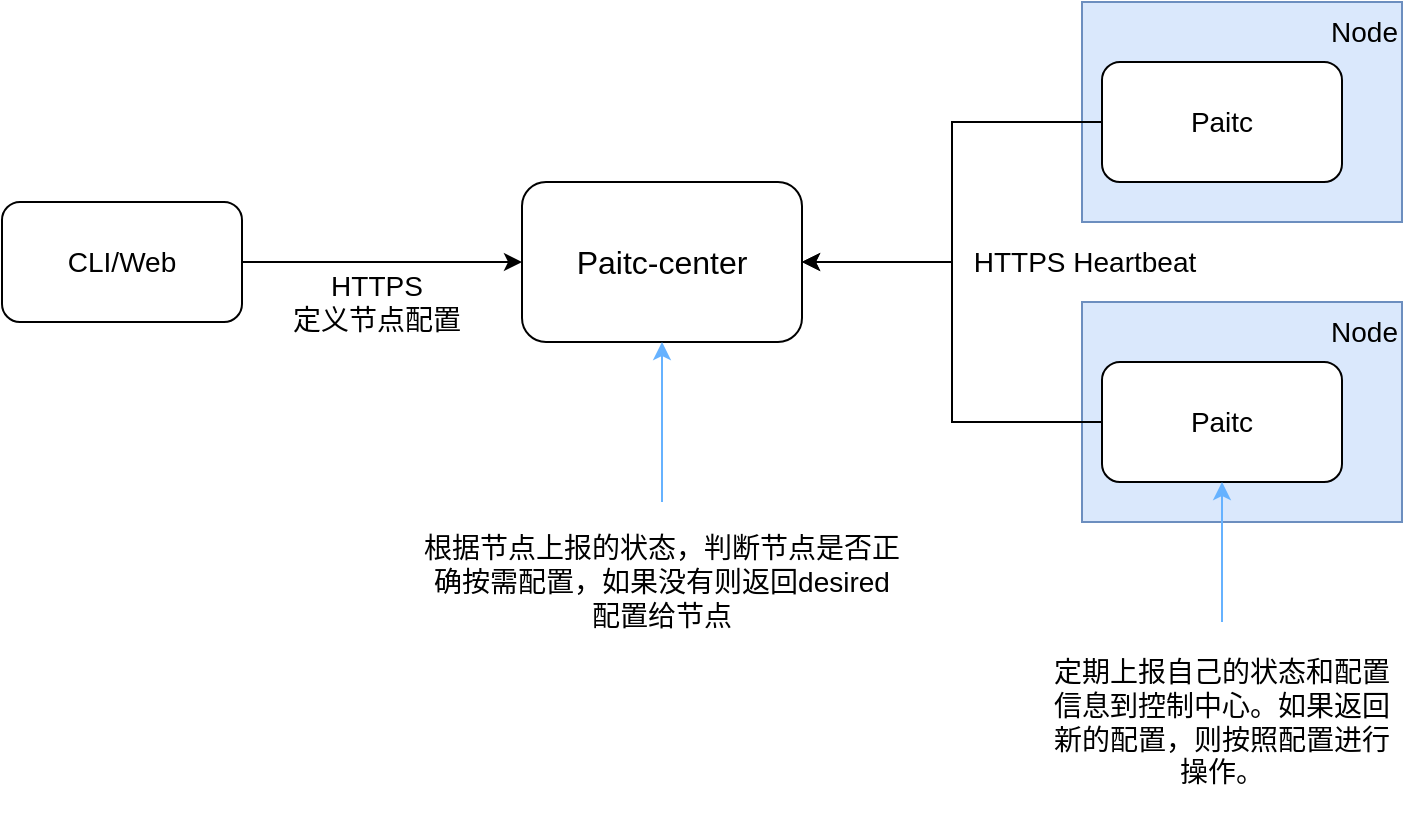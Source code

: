 <mxfile version="14.9.8" type="github" pages="3">
  <diagram id="utFX_jpw2eTb2XTR2TY4" name="Page-1">
    <mxGraphModel dx="1035" dy="563" grid="1" gridSize="10" guides="1" tooltips="1" connect="1" arrows="1" fold="1" page="1" pageScale="1" pageWidth="827" pageHeight="1169" math="0" shadow="0">
      <root>
        <mxCell id="0" />
        <mxCell id="1" parent="0" />
        <mxCell id="2" value="Node" style="rounded=0;whiteSpace=wrap;html=1;fontSize=14;align=right;verticalAlign=top;fillColor=#dae8fc;strokeColor=#6c8ebf;" parent="1" vertex="1">
          <mxGeometry x="600" y="80" width="160" height="110" as="geometry" />
        </mxCell>
        <mxCell id="3" style="edgeStyle=orthogonalEdgeStyle;rounded=0;orthogonalLoop=1;jettySize=auto;html=1;fontSize=14;exitX=0;exitY=0.5;exitDx=0;exitDy=0;entryX=1;entryY=0.5;entryDx=0;entryDy=0;" parent="1" source="8" target="4" edge="1">
          <mxGeometry relative="1" as="geometry">
            <mxPoint x="580" y="290" as="sourcePoint" />
            <mxPoint x="540" y="200" as="targetPoint" />
          </mxGeometry>
        </mxCell>
        <mxCell id="4" value="Paitc-center" style="rounded=1;whiteSpace=wrap;html=1;fontSize=16;" parent="1" vertex="1">
          <mxGeometry x="320" y="170" width="140" height="80" as="geometry" />
        </mxCell>
        <mxCell id="5" style="edgeStyle=orthogonalEdgeStyle;rounded=0;orthogonalLoop=1;jettySize=auto;html=1;entryX=0;entryY=0.5;entryDx=0;entryDy=0;fontSize=14;" parent="1" source="7" target="4" edge="1">
          <mxGeometry relative="1" as="geometry">
            <Array as="points">
              <mxPoint x="190" y="210" />
            </Array>
          </mxGeometry>
        </mxCell>
        <mxCell id="6" value="&lt;div&gt;HTTPS&lt;/div&gt;&lt;div&gt;定义节点配置&lt;br&gt;&lt;/div&gt;" style="edgeLabel;html=1;align=center;verticalAlign=middle;resizable=0;points=[];fontSize=14;" parent="5" vertex="1" connectable="0">
          <mxGeometry x="0.283" y="-3" relative="1" as="geometry">
            <mxPoint x="-23" y="17" as="offset" />
          </mxGeometry>
        </mxCell>
        <mxCell id="7" value="CLI/Web" style="rounded=1;whiteSpace=wrap;html=1;fontSize=14;" parent="1" vertex="1">
          <mxGeometry x="60" y="180" width="120" height="60" as="geometry" />
        </mxCell>
        <mxCell id="8" value="Paitc" style="rounded=1;whiteSpace=wrap;html=1;fontSize=14;" parent="1" vertex="1">
          <mxGeometry x="610" y="110" width="120" height="60" as="geometry" />
        </mxCell>
        <mxCell id="9" value="&lt;div style=&quot;font-size: 14px&quot;&gt;Node&lt;br style=&quot;font-size: 14px&quot;&gt;&lt;/div&gt;" style="rounded=0;whiteSpace=wrap;html=1;fontSize=14;align=right;verticalAlign=top;fillColor=#dae8fc;strokeColor=#6c8ebf;" parent="1" vertex="1">
          <mxGeometry x="600" y="230" width="160" height="110" as="geometry" />
        </mxCell>
        <mxCell id="10" value="Paitc" style="rounded=1;whiteSpace=wrap;html=1;fontSize=14;" parent="1" vertex="1">
          <mxGeometry x="610" y="260" width="120" height="60" as="geometry" />
        </mxCell>
        <mxCell id="11" style="edgeStyle=orthogonalEdgeStyle;rounded=0;orthogonalLoop=1;jettySize=auto;html=1;fontSize=14;exitX=0;exitY=0.5;exitDx=0;exitDy=0;entryX=1;entryY=0.5;entryDx=0;entryDy=0;" parent="1" source="10" target="4" edge="1">
          <mxGeometry relative="1" as="geometry">
            <mxPoint x="720" y="380" as="sourcePoint" />
            <mxPoint x="544" y="220" as="targetPoint" />
          </mxGeometry>
        </mxCell>
        <mxCell id="12" value="HTTPS Heartbeat" style="edgeLabel;html=1;align=center;verticalAlign=middle;resizable=0;points=[];fontSize=14;" parent="11" vertex="1" connectable="0">
          <mxGeometry x="-0.387" y="-4" relative="1" as="geometry">
            <mxPoint x="61" y="-76" as="offset" />
          </mxGeometry>
        </mxCell>
        <mxCell id="13" value="" style="edgeStyle=orthogonalEdgeStyle;rounded=0;orthogonalLoop=1;jettySize=auto;html=1;fontSize=14;fillColor=#008a00;strokeColor=#66B2FF;" parent="1" source="14" target="4" edge="1">
          <mxGeometry relative="1" as="geometry" />
        </mxCell>
        <mxCell id="14" value="根据节点上报的状态，判断节点是否正确按需配置，如果没有则返回desired 配置给节点" style="text;html=1;strokeColor=none;fillColor=none;align=center;verticalAlign=middle;whiteSpace=wrap;rounded=0;shadow=0;glass=0;fontSize=14;" parent="1" vertex="1">
          <mxGeometry x="270" y="330" width="240" height="80" as="geometry" />
        </mxCell>
        <mxCell id="15" value="" style="edgeStyle=orthogonalEdgeStyle;rounded=0;orthogonalLoop=1;jettySize=auto;html=1;fontSize=14;strokeColor=#66B2FF;" parent="1" source="16" target="10" edge="1">
          <mxGeometry relative="1" as="geometry" />
        </mxCell>
        <mxCell id="16" value="定期上报自己的状态和配置信息到控制中心。如果返回新的配置，则按照配置进行操作。" style="text;html=1;strokeColor=none;fillColor=none;align=center;verticalAlign=middle;whiteSpace=wrap;rounded=0;shadow=0;glass=0;fontSize=14;" parent="1" vertex="1">
          <mxGeometry x="580" y="390" width="180" height="100" as="geometry" />
        </mxCell>
      </root>
    </mxGraphModel>
  </diagram>
  <diagram id="HsDn0qJqNbt5XsugOy3h" name="Page-2">
    <mxGraphModel dx="1035" dy="563" grid="1" gridSize="10" guides="1" tooltips="1" connect="1" arrows="1" fold="1" page="1" pageScale="1" pageWidth="827" pageHeight="1169" math="0" shadow="0">
      <root>
        <mxCell id="mbJ3numnMHiUmXzb7it8-0" />
        <mxCell id="mbJ3numnMHiUmXzb7it8-1" parent="mbJ3numnMHiUmXzb7it8-0" />
        <mxCell id="BIMr8kuiV4m6xNYRAMml-2" value="&lt;div&gt;&lt;b&gt;&lt;font style=&quot;font-size: 18px&quot;&gt;控制中心&lt;/font&gt;&lt;/b&gt;&lt;br&gt;&lt;/div&gt;" style="rounded=0;whiteSpace=wrap;html=1;fillColor=#dae8fc;strokeColor=#6c8ebf;align=center;labelPosition=center;verticalLabelPosition=top;verticalAlign=bottom;" parent="mbJ3numnMHiUmXzb7it8-1" vertex="1">
          <mxGeometry x="260" y="210" width="480" height="290" as="geometry" />
        </mxCell>
        <mxCell id="mbJ3numnMHiUmXzb7it8-4" value="" style="edgeStyle=orthogonalEdgeStyle;rounded=0;orthogonalLoop=1;jettySize=auto;html=1;" parent="mbJ3numnMHiUmXzb7it8-1" source="mbJ3numnMHiUmXzb7it8-2" target="mbJ3numnMHiUmXzb7it8-3" edge="1">
          <mxGeometry relative="1" as="geometry" />
        </mxCell>
        <mxCell id="mbJ3numnMHiUmXzb7it8-2" value="Nginx" style="rounded=1;whiteSpace=wrap;html=1;" parent="mbJ3numnMHiUmXzb7it8-1" vertex="1">
          <mxGeometry x="340" y="250" width="120" height="60" as="geometry" />
        </mxCell>
        <mxCell id="mbJ3numnMHiUmXzb7it8-6" value="" style="edgeStyle=orthogonalEdgeStyle;rounded=0;orthogonalLoop=1;jettySize=auto;html=1;" parent="mbJ3numnMHiUmXzb7it8-1" source="mbJ3numnMHiUmXzb7it8-3" target="mbJ3numnMHiUmXzb7it8-5" edge="1">
          <mxGeometry relative="1" as="geometry" />
        </mxCell>
        <mxCell id="mbJ3numnMHiUmXzb7it8-3" value="Django" style="rounded=1;whiteSpace=wrap;html=1;" parent="mbJ3numnMHiUmXzb7it8-1" vertex="1">
          <mxGeometry x="540" y="250" width="120" height="60" as="geometry" />
        </mxCell>
        <mxCell id="mbJ3numnMHiUmXzb7it8-5" value="MongoDB/MySQL" style="rounded=1;whiteSpace=wrap;html=1;" parent="mbJ3numnMHiUmXzb7it8-1" vertex="1">
          <mxGeometry x="540" y="390" width="120" height="60" as="geometry" />
        </mxCell>
        <mxCell id="BIMr8kuiV4m6xNYRAMml-1" style="edgeStyle=orthogonalEdgeStyle;rounded=0;orthogonalLoop=1;jettySize=auto;html=1;entryX=0;entryY=0.5;entryDx=0;entryDy=0;" parent="mbJ3numnMHiUmXzb7it8-1" source="BIMr8kuiV4m6xNYRAMml-0" target="mbJ3numnMHiUmXzb7it8-2" edge="1">
          <mxGeometry relative="1" as="geometry" />
        </mxCell>
        <mxCell id="BIMr8kuiV4m6xNYRAMml-0" value="流控服务程序" style="rounded=1;whiteSpace=wrap;html=1;fontSize=14;" parent="mbJ3numnMHiUmXzb7it8-1" vertex="1">
          <mxGeometry x="70" y="250" width="120" height="60" as="geometry" />
        </mxCell>
      </root>
    </mxGraphModel>
  </diagram>
  <diagram id="gHfPawbLRYXEUbLPYr5e" name="Page-3">
    <mxGraphModel dx="1035" dy="563" grid="1" gridSize="10" guides="1" tooltips="1" connect="1" arrows="1" fold="1" page="1" pageScale="1" pageWidth="827" pageHeight="1169" math="0" shadow="0">
      <root>
        <mxCell id="b-uI0jCtORmIKLQDu1wV-0" />
        <mxCell id="b-uI0jCtORmIKLQDu1wV-1" parent="b-uI0jCtORmIKLQDu1wV-0" />
        <mxCell id="b-uI0jCtORmIKLQDu1wV-2" value="Paitc Agent" style="shape=umlLifeline;participant=umlEntity;perimeter=lifelinePerimeter;whiteSpace=wrap;html=1;container=1;collapsible=0;recursiveResize=0;verticalAlign=bottom;spacingTop=36;outlineConnect=0;labelPosition=center;verticalLabelPosition=top;align=center;" parent="b-uI0jCtORmIKLQDu1wV-1" vertex="1">
          <mxGeometry x="190" y="160" width="40" height="440" as="geometry" />
        </mxCell>
        <mxCell id="b-uI0jCtORmIKLQDu1wV-9" value="" style="html=1;points=[];perimeter=orthogonalPerimeter;fontSize=14;" parent="b-uI0jCtORmIKLQDu1wV-2" vertex="1">
          <mxGeometry x="15" y="90" width="10" height="40" as="geometry" />
        </mxCell>
        <mxCell id="b-uI0jCtORmIKLQDu1wV-10" value="init/loading last config" style="edgeStyle=orthogonalEdgeStyle;html=1;align=left;spacingLeft=2;endArrow=block;rounded=0;entryX=1;entryY=0;fontSize=14;" parent="b-uI0jCtORmIKLQDu1wV-2" source="b-uI0jCtORmIKLQDu1wV-2" target="b-uI0jCtORmIKLQDu1wV-9" edge="1">
          <mxGeometry x="0.067" y="15" relative="1" as="geometry">
            <mxPoint x="15" y="80" as="sourcePoint" />
            <Array as="points">
              <mxPoint x="45" y="80" />
              <mxPoint x="45" y="90" />
            </Array>
            <mxPoint as="offset" />
          </mxGeometry>
        </mxCell>
        <mxCell id="b-uI0jCtORmIKLQDu1wV-11" value="" style="html=1;points=[];perimeter=orthogonalPerimeter;fontSize=14;" parent="b-uI0jCtORmIKLQDu1wV-2" vertex="1">
          <mxGeometry x="15" y="340" width="10" height="40" as="geometry" />
        </mxCell>
        <mxCell id="b-uI0jCtORmIKLQDu1wV-12" value="apply new config if desired" style="edgeStyle=orthogonalEdgeStyle;html=1;align=left;spacingLeft=2;endArrow=block;rounded=0;entryX=1;entryY=0;fontSize=14;" parent="b-uI0jCtORmIKLQDu1wV-2" target="b-uI0jCtORmIKLQDu1wV-11" edge="1">
          <mxGeometry relative="1" as="geometry">
            <mxPoint x="20" y="320" as="sourcePoint" />
            <Array as="points">
              <mxPoint x="50" y="320" />
            </Array>
          </mxGeometry>
        </mxCell>
        <mxCell id="b-uI0jCtORmIKLQDu1wV-3" value="Paitc Center" style="shape=umlLifeline;participant=umlEntity;perimeter=lifelinePerimeter;whiteSpace=wrap;html=1;container=1;collapsible=0;recursiveResize=0;verticalAlign=bottom;spacingTop=36;outlineConnect=0;labelPosition=center;verticalLabelPosition=top;align=center;" parent="b-uI0jCtORmIKLQDu1wV-1" vertex="1">
          <mxGeometry x="560" y="160" width="40" height="440" as="geometry" />
        </mxCell>
        <mxCell id="b-uI0jCtORmIKLQDu1wV-6" value="" style="html=1;points=[];perimeter=orthogonalPerimeter;" parent="b-uI0jCtORmIKLQDu1wV-1" vertex="1">
          <mxGeometry x="575" y="360" width="10" height="80" as="geometry" />
        </mxCell>
        <mxCell id="b-uI0jCtORmIKLQDu1wV-7" value="Heartbeat" style="html=1;verticalAlign=bottom;endArrow=block;entryX=0;entryY=0;fontSize=14;" parent="b-uI0jCtORmIKLQDu1wV-1" target="b-uI0jCtORmIKLQDu1wV-6" edge="1">
          <mxGeometry relative="1" as="geometry">
            <mxPoint x="209.5" y="360" as="sourcePoint" />
          </mxGeometry>
        </mxCell>
        <mxCell id="b-uI0jCtORmIKLQDu1wV-8" value="Respoisne with/without desired status" style="html=1;verticalAlign=bottom;endArrow=open;dashed=1;endSize=8;exitX=0;exitY=0.95;fontSize=14;" parent="b-uI0jCtORmIKLQDu1wV-1" source="b-uI0jCtORmIKLQDu1wV-6" edge="1">
          <mxGeometry relative="1" as="geometry">
            <mxPoint x="209.5" y="436" as="targetPoint" />
          </mxGeometry>
        </mxCell>
        <mxCell id="b-uI0jCtORmIKLQDu1wV-13" value="Every 30 seconds" style="shape=umlFrame;whiteSpace=wrap;html=1;fontSize=14;width=100;height=40;" parent="b-uI0jCtORmIKLQDu1wV-1" vertex="1">
          <mxGeometry x="100" y="310" width="580" height="260" as="geometry" />
        </mxCell>
      </root>
    </mxGraphModel>
  </diagram>
</mxfile>
